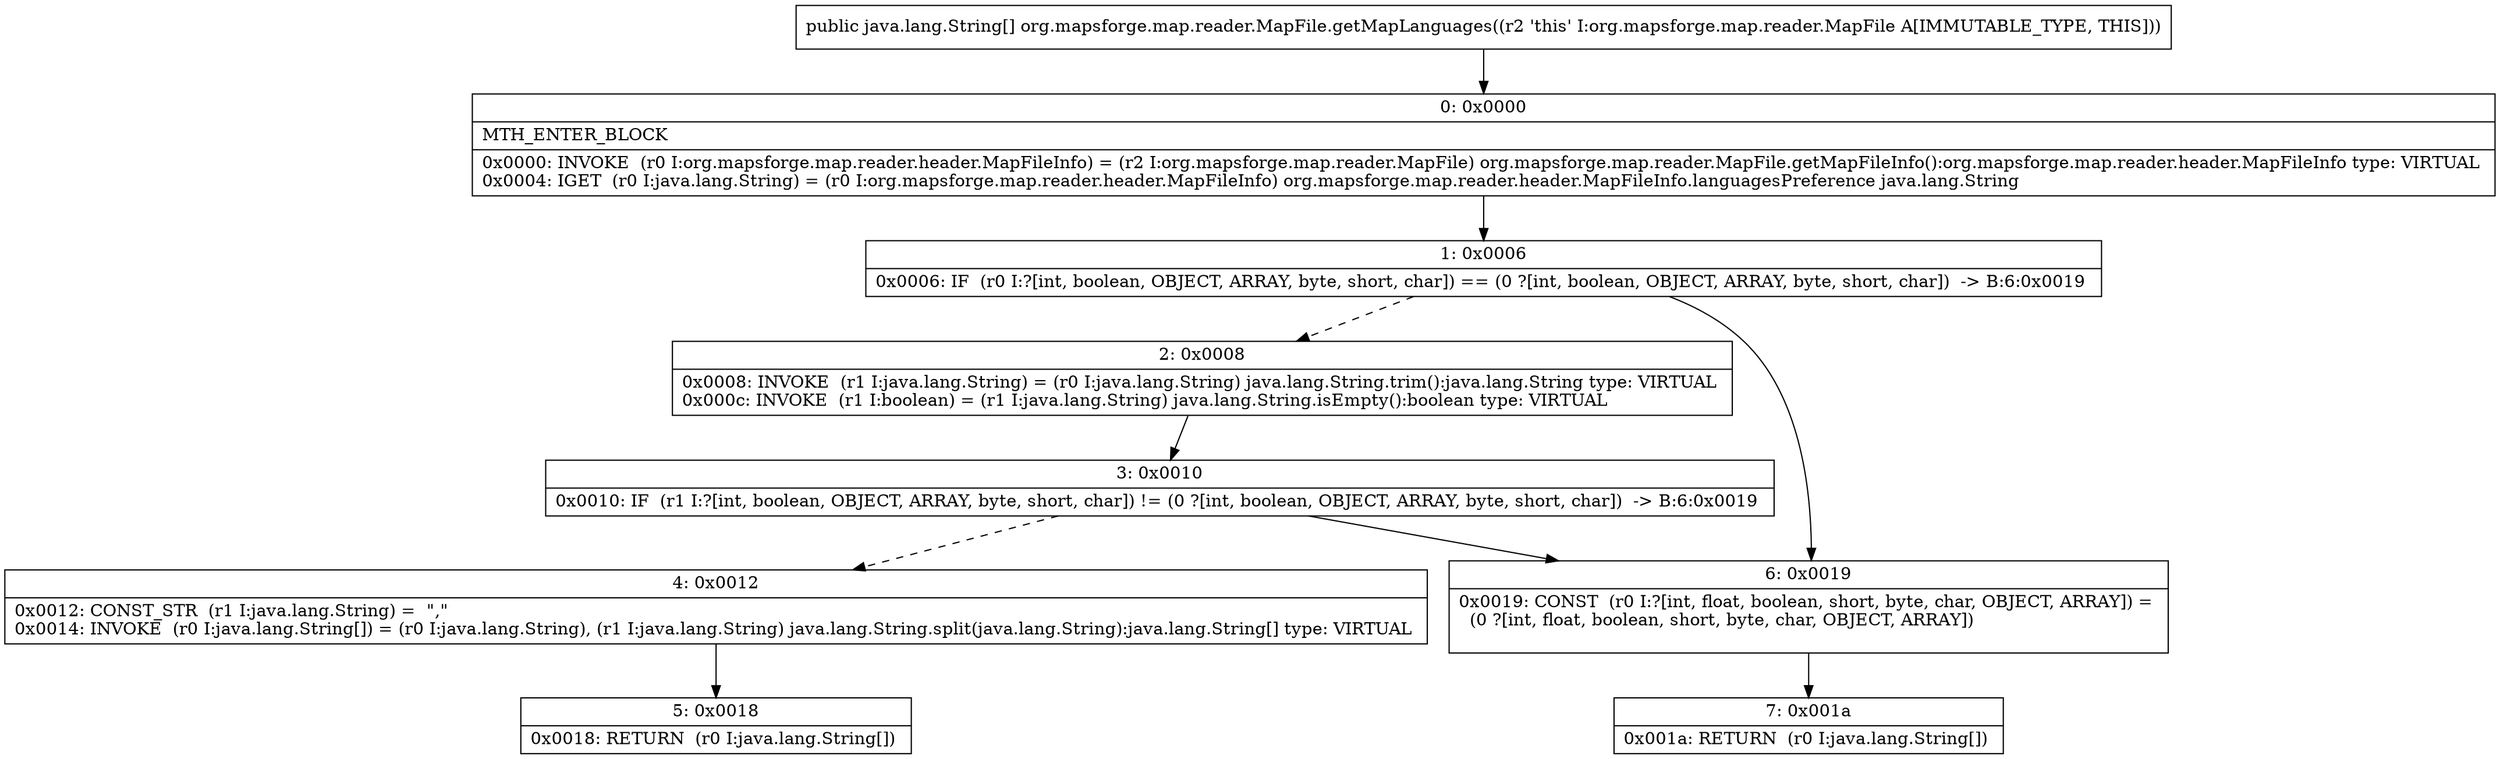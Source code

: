 digraph "CFG fororg.mapsforge.map.reader.MapFile.getMapLanguages()[Ljava\/lang\/String;" {
Node_0 [shape=record,label="{0\:\ 0x0000|MTH_ENTER_BLOCK\l|0x0000: INVOKE  (r0 I:org.mapsforge.map.reader.header.MapFileInfo) = (r2 I:org.mapsforge.map.reader.MapFile) org.mapsforge.map.reader.MapFile.getMapFileInfo():org.mapsforge.map.reader.header.MapFileInfo type: VIRTUAL \l0x0004: IGET  (r0 I:java.lang.String) = (r0 I:org.mapsforge.map.reader.header.MapFileInfo) org.mapsforge.map.reader.header.MapFileInfo.languagesPreference java.lang.String \l}"];
Node_1 [shape=record,label="{1\:\ 0x0006|0x0006: IF  (r0 I:?[int, boolean, OBJECT, ARRAY, byte, short, char]) == (0 ?[int, boolean, OBJECT, ARRAY, byte, short, char])  \-\> B:6:0x0019 \l}"];
Node_2 [shape=record,label="{2\:\ 0x0008|0x0008: INVOKE  (r1 I:java.lang.String) = (r0 I:java.lang.String) java.lang.String.trim():java.lang.String type: VIRTUAL \l0x000c: INVOKE  (r1 I:boolean) = (r1 I:java.lang.String) java.lang.String.isEmpty():boolean type: VIRTUAL \l}"];
Node_3 [shape=record,label="{3\:\ 0x0010|0x0010: IF  (r1 I:?[int, boolean, OBJECT, ARRAY, byte, short, char]) != (0 ?[int, boolean, OBJECT, ARRAY, byte, short, char])  \-\> B:6:0x0019 \l}"];
Node_4 [shape=record,label="{4\:\ 0x0012|0x0012: CONST_STR  (r1 I:java.lang.String) =  \",\" \l0x0014: INVOKE  (r0 I:java.lang.String[]) = (r0 I:java.lang.String), (r1 I:java.lang.String) java.lang.String.split(java.lang.String):java.lang.String[] type: VIRTUAL \l}"];
Node_5 [shape=record,label="{5\:\ 0x0018|0x0018: RETURN  (r0 I:java.lang.String[]) \l}"];
Node_6 [shape=record,label="{6\:\ 0x0019|0x0019: CONST  (r0 I:?[int, float, boolean, short, byte, char, OBJECT, ARRAY]) = \l  (0 ?[int, float, boolean, short, byte, char, OBJECT, ARRAY])\l \l}"];
Node_7 [shape=record,label="{7\:\ 0x001a|0x001a: RETURN  (r0 I:java.lang.String[]) \l}"];
MethodNode[shape=record,label="{public java.lang.String[] org.mapsforge.map.reader.MapFile.getMapLanguages((r2 'this' I:org.mapsforge.map.reader.MapFile A[IMMUTABLE_TYPE, THIS])) }"];
MethodNode -> Node_0;
Node_0 -> Node_1;
Node_1 -> Node_2[style=dashed];
Node_1 -> Node_6;
Node_2 -> Node_3;
Node_3 -> Node_4[style=dashed];
Node_3 -> Node_6;
Node_4 -> Node_5;
Node_6 -> Node_7;
}

